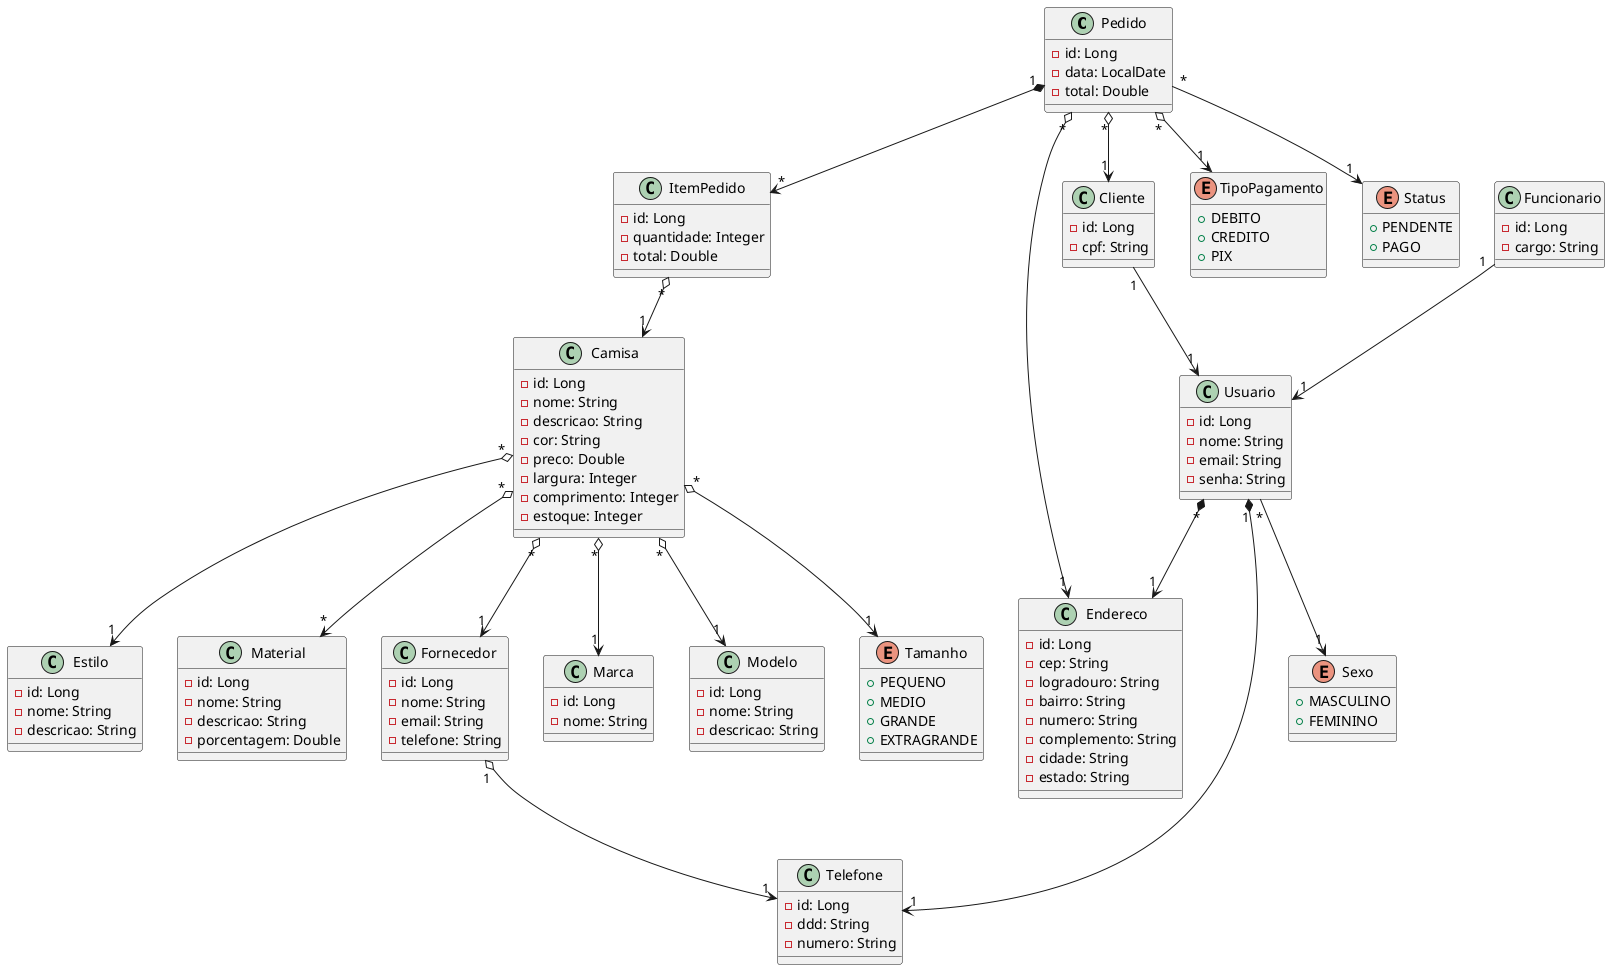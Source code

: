 @startuml

' Pedido
class Pedido {
    - id: Long
    - data: LocalDate
    - total: Double
}

class ItemPedido {
    - id: Long
    - quantidade: Integer
    - total: Double
}

' Usuario
class Usuario {
    - id: Long
    - nome: String
    - email: String
    - senha: String
}

class Cliente {
    - id: Long
    - cpf: String
}

class Funcionario {
    - id: Long
    - cargo: String
}

class Endereco {
    - id: Long
    - cep: String
    - logradouro: String
    - bairro: String
    - numero: String
    - complemento: String
    - cidade: String
    - estado: String
}

class Telefone {
    - id: Long
    - ddd: String
    - numero: String
}

' Camisa

class Camisa {
    - id: Long
    - nome: String
    - descricao: String
    - cor: String
    - preco: Double
    - largura: Integer
    - comprimento: Integer
    - estoque: Integer
}

class Estilo {
    - id: Long
    - nome: String
    - descricao: String
}

class Material {
    - id: Long
    - nome: String
    - descricao: String
    - porcentagem: Double
}

class Fornecedor {
    - id: Long
    - nome: String
    - email: String
    - telefone: String
}

enum Sexo {
    + MASCULINO
    + FEMININO
}

' Novas Classes

enum TipoPagamento {
    + DEBITO
    + CREDITO
    + PIX
}

enum Status{
    + PENDENTE
    + PAGO
}

class Marca {
    - id: Long
    - nome: String
}

class Modelo {
    - id: Long
    - nome: String
    - descricao: String
}

Enum Tamanho {
    + PEQUENO
    + MEDIO
    + GRANDE
    + EXTRAGRANDE
}

' Relacionamentos

Pedido "*" o--> "1" TipoPagamento
Pedido "*" --> "1" Status


Pedido "1" *--> "*" ItemPedido
Pedido "*" o--> "1" Cliente
Pedido "*" o--> "1" Endereco
ItemPedido "*" o--> "1" Camisa

Usuario "*" *--> "1" Endereco
Usuario "1" *--> "1" Telefone

Camisa "*" o--> "1" Tamanho
Camisa "*" o--> "1" Estilo
Camisa "*" o--> "*" Material
Camisa "*" o--> "1" Fornecedor

Camisa "*" o--> "1" Marca
Camisa "*" o--> "1" Modelo

Fornecedor "1" o--> "1" Telefone

Cliente "1"--> "1" Usuario
Usuario "*" --> "1" Sexo
Funcionario "1"--> "1" Usuario

@enduml